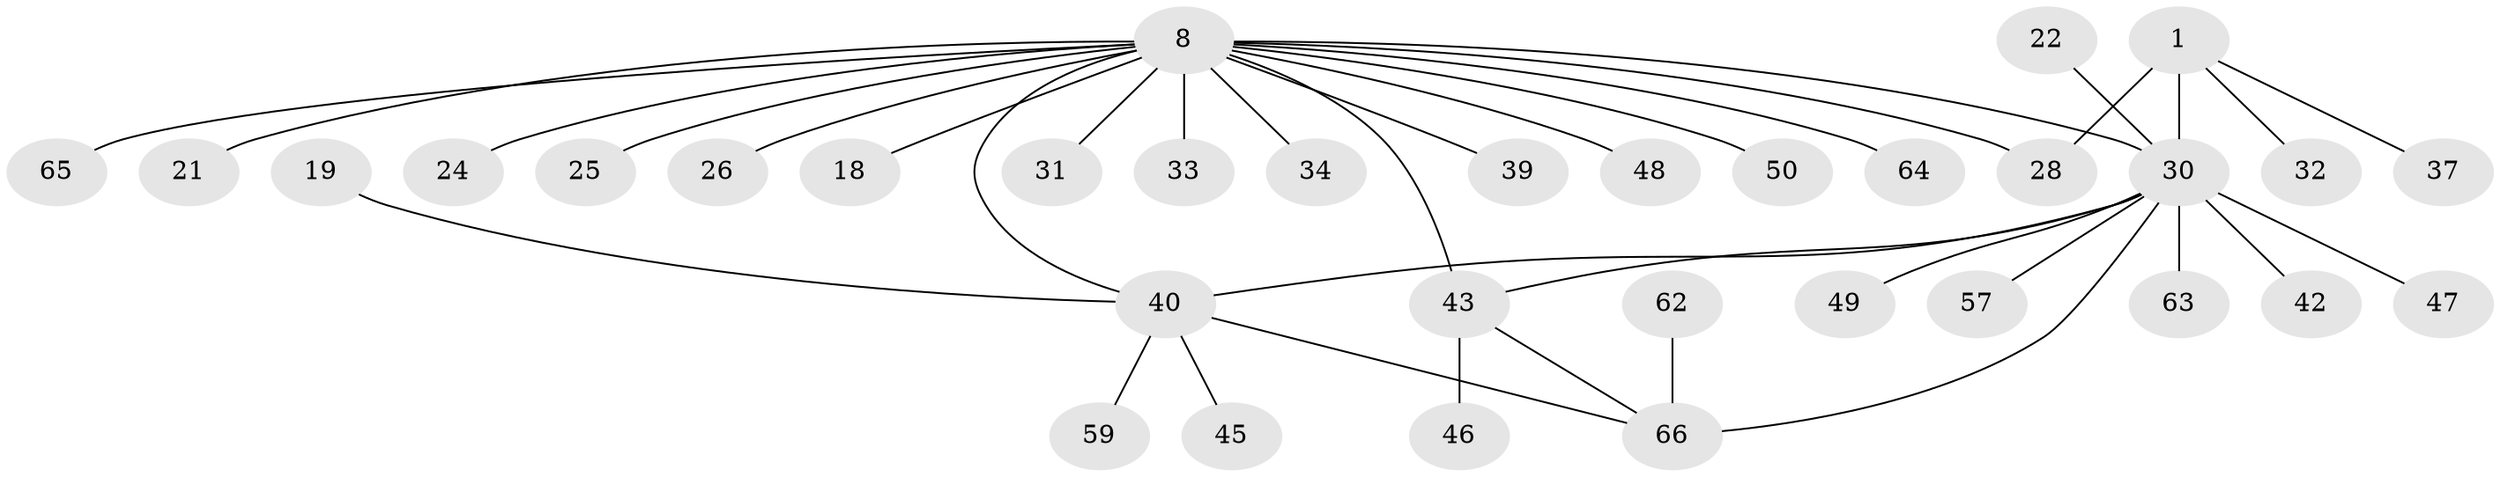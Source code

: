 // original degree distribution, {8: 0.030303030303030304, 4: 0.13636363636363635, 6: 0.06060606060606061, 7: 0.030303030303030304, 12: 0.015151515151515152, 2: 0.18181818181818182, 1: 0.5454545454545454}
// Generated by graph-tools (version 1.1) at 2025/54/03/09/25 04:54:04]
// undirected, 33 vertices, 37 edges
graph export_dot {
graph [start="1"]
  node [color=gray90,style=filled];
  1;
  8 [super="+7+6"];
  18;
  19;
  21;
  22;
  24 [super="+17"];
  25;
  26;
  28 [super="+9"];
  30 [super="+14+11"];
  31;
  32;
  33;
  34;
  37;
  39;
  40 [super="+16+12"];
  42;
  43 [super="+38"];
  45;
  46;
  47;
  48;
  49;
  50;
  57 [super="+51"];
  59 [super="+27"];
  62 [super="+61"];
  63 [super="+58"];
  64 [super="+55"];
  65;
  66 [super="+29+15+53"];
  1 -- 28 [weight=2];
  1 -- 30 [weight=4];
  1 -- 32;
  1 -- 37;
  8 -- 18;
  8 -- 21;
  8 -- 26;
  8 -- 31;
  8 -- 33;
  8 -- 34;
  8 -- 65;
  8 -- 28 [weight=2];
  8 -- 50;
  8 -- 30;
  8 -- 40 [weight=3];
  8 -- 24;
  8 -- 64;
  8 -- 48;
  8 -- 39;
  8 -- 25;
  8 -- 43 [weight=2];
  19 -- 40;
  22 -- 30;
  30 -- 63;
  30 -- 66 [weight=2];
  30 -- 40 [weight=3];
  30 -- 42;
  30 -- 43;
  30 -- 47;
  30 -- 49;
  30 -- 57;
  40 -- 45;
  40 -- 59;
  40 -- 66;
  43 -- 66;
  43 -- 46;
  62 -- 66;
}
